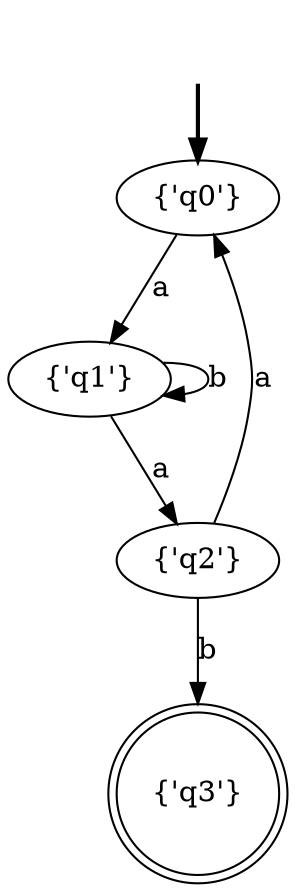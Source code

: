 digraph {
	fake [style=invisible]
	"{'q3'}" [shape=doublecircle]
	"{'q0'}" [root=true]
	"{'q2'}"
	"{'q1'}"
	fake -> "{'q0'}" [style=bold]
	"{'q0'}" -> "{'q1'}" [label=a]
	"{'q1'}" -> "{'q2'}" [label=a]
	"{'q1'}" -> "{'q1'}" [label=b]
	"{'q2'}" -> "{'q0'}" [label=a]
	"{'q2'}" -> "{'q3'}" [label=b]
}
